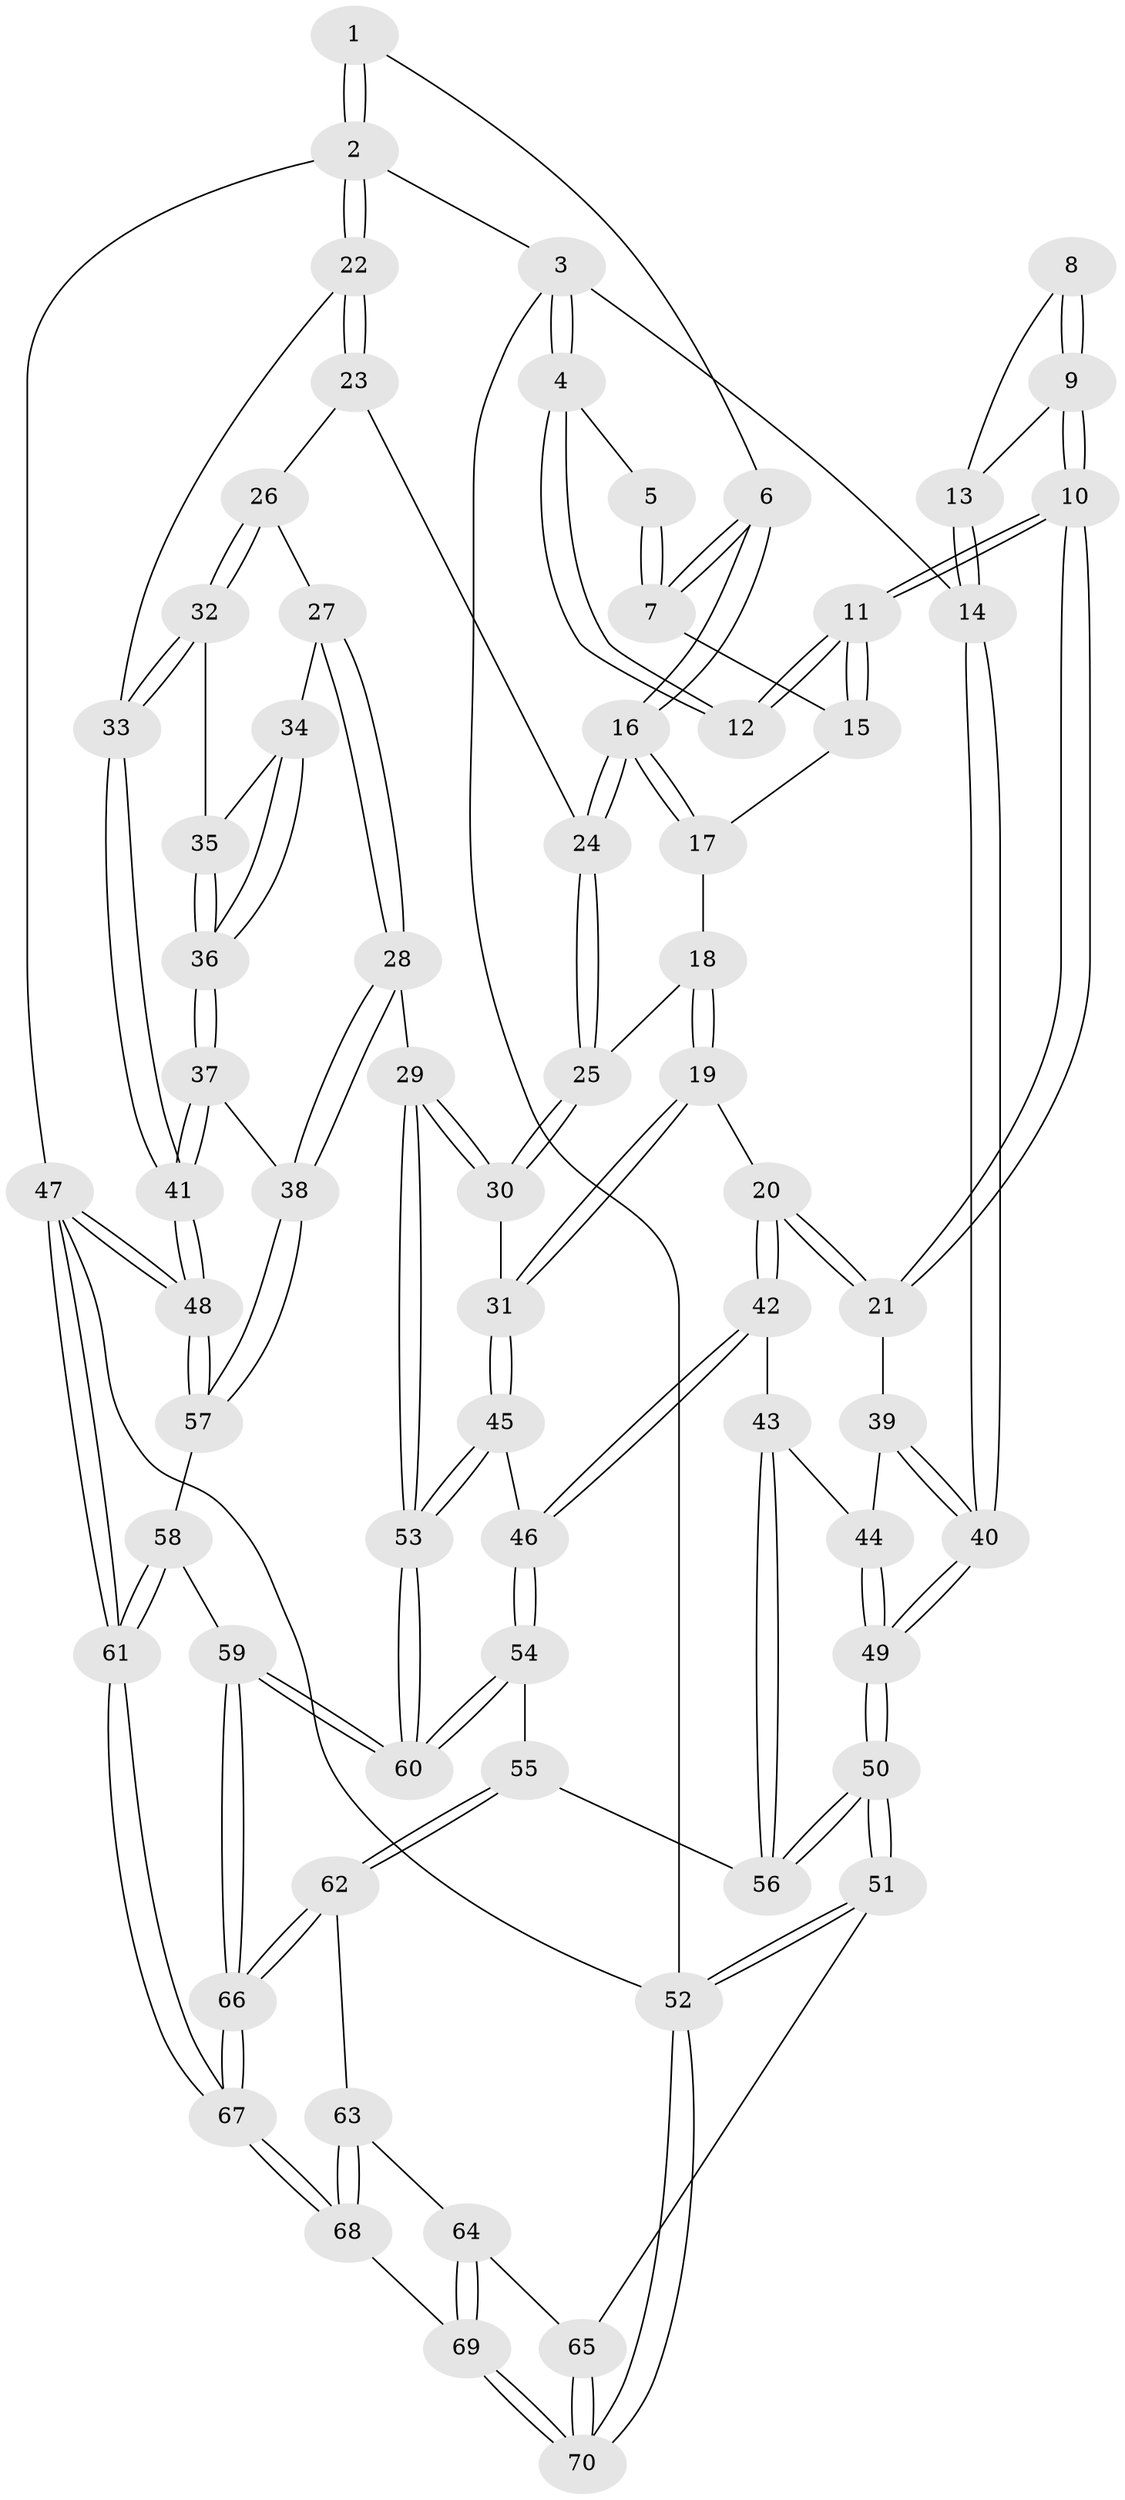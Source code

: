 // coarse degree distribution, {7: 0.05714285714285714, 3: 0.14285714285714285, 4: 0.3142857142857143, 5: 0.37142857142857144, 6: 0.11428571428571428}
// Generated by graph-tools (version 1.1) at 2025/21/03/04/25 18:21:24]
// undirected, 70 vertices, 172 edges
graph export_dot {
graph [start="1"]
  node [color=gray90,style=filled];
  1 [pos="+0.6751171430010414+0"];
  2 [pos="+1+0"];
  3 [pos="+0+0"];
  4 [pos="+0+0"];
  5 [pos="+0.2722784438452248+0"];
  6 [pos="+0.6647877227699758+0.0378647385959166"];
  7 [pos="+0.29513456330396337+0.0346374122235344"];
  8 [pos="+0.05704010047107832+0.09429580265324693"];
  9 [pos="+0.185286659682447+0.2359083403655329"];
  10 [pos="+0.19306705416007375+0.2402443252138481"];
  11 [pos="+0.22783242312031532+0.15099902747711563"];
  12 [pos="+0.04597813810947318+0"];
  13 [pos="+0+0.170171887770431"];
  14 [pos="+0+0.17413419069564884"];
  15 [pos="+0.2916427511951379+0.06912470815764858"];
  16 [pos="+0.6685878107696513+0.08567580294208187"];
  17 [pos="+0.40643659852774516+0.1331484039021971"];
  18 [pos="+0.4135176640827525+0.22178557554846254"];
  19 [pos="+0.28514692088963+0.3272568563720031"];
  20 [pos="+0.20568496196700015+0.3080570814171245"];
  21 [pos="+0.20005725147008777+0.30214140713531784"];
  22 [pos="+1+0"];
  23 [pos="+0.7075660035470022+0.14984279842015832"];
  24 [pos="+0.6863484029342937+0.13246161636944043"];
  25 [pos="+0.5433598618179873+0.270743723875613"];
  26 [pos="+0.7355764018005605+0.18128349341600114"];
  27 [pos="+0.7371286952195034+0.21634962900947133"];
  28 [pos="+0.7023576385677454+0.4648913554508441"];
  29 [pos="+0.6189869626605383+0.4684381498601768"];
  30 [pos="+0.5090432664592597+0.35538594514359717"];
  31 [pos="+0.39705451489538085+0.40175061768732134"];
  32 [pos="+1+0.24167580532291627"];
  33 [pos="+1+0.21280442725009266"];
  34 [pos="+0.8388896207857066+0.3668061595743282"];
  35 [pos="+0.9501831174396489+0.32721934323875107"];
  36 [pos="+0.8716924328249364+0.5043490820678995"];
  37 [pos="+0.8662287456614205+0.5343391795996012"];
  38 [pos="+0.7772275451084616+0.532307847167099"];
  39 [pos="+0.17284292428567635+0.3104896027485197"];
  40 [pos="+0+0.27481791997599797"];
  41 [pos="+1+0.7219185978321393"];
  42 [pos="+0.19617398323359603+0.40912904538284833"];
  43 [pos="+0.15596913176635213+0.47555208425322615"];
  44 [pos="+0+0.46479113881067796"];
  45 [pos="+0.4031768164294771+0.5365057415417587"];
  46 [pos="+0.2988583321562892+0.5937873601497019"];
  47 [pos="+1+1"];
  48 [pos="+1+1"];
  49 [pos="+0+0.5998017419725947"];
  50 [pos="+0+0.6809748713442879"];
  51 [pos="+0+0.6968499213146486"];
  52 [pos="+0+1"];
  53 [pos="+0.5046387651741985+0.596046272365412"];
  54 [pos="+0.2594373248876188+0.651021798454786"];
  55 [pos="+0.2576126378832463+0.652887441537569"];
  56 [pos="+0.10855296468536714+0.601185028463307"];
  57 [pos="+0.7109856161177478+0.6419313250035338"];
  58 [pos="+0.7073266045549007+0.6456698707407994"];
  59 [pos="+0.5531663302223571+0.7337917444089282"];
  60 [pos="+0.5466588697279888+0.7208253726069626"];
  61 [pos="+1+1"];
  62 [pos="+0.2631883291551926+0.7670247244890522"];
  63 [pos="+0.24551159443450593+0.7909251003814314"];
  64 [pos="+0.19362978002182182+0.8210372223389857"];
  65 [pos="+0.09626000983479406+0.8616342130332326"];
  66 [pos="+0.5425458315908152+0.8256310769889679"];
  67 [pos="+0.6371756017158028+1"];
  68 [pos="+0.42874530995936+1"];
  69 [pos="+0.3486051196391895+1"];
  70 [pos="+0.18367969029946538+1"];
  1 -- 2;
  1 -- 2;
  1 -- 6;
  2 -- 3;
  2 -- 22;
  2 -- 22;
  2 -- 47;
  3 -- 4;
  3 -- 4;
  3 -- 14;
  3 -- 52;
  4 -- 5;
  4 -- 12;
  4 -- 12;
  5 -- 7;
  5 -- 7;
  6 -- 7;
  6 -- 7;
  6 -- 16;
  6 -- 16;
  7 -- 15;
  8 -- 9;
  8 -- 9;
  8 -- 13;
  9 -- 10;
  9 -- 10;
  9 -- 13;
  10 -- 11;
  10 -- 11;
  10 -- 21;
  10 -- 21;
  11 -- 12;
  11 -- 12;
  11 -- 15;
  11 -- 15;
  13 -- 14;
  13 -- 14;
  14 -- 40;
  14 -- 40;
  15 -- 17;
  16 -- 17;
  16 -- 17;
  16 -- 24;
  16 -- 24;
  17 -- 18;
  18 -- 19;
  18 -- 19;
  18 -- 25;
  19 -- 20;
  19 -- 31;
  19 -- 31;
  20 -- 21;
  20 -- 21;
  20 -- 42;
  20 -- 42;
  21 -- 39;
  22 -- 23;
  22 -- 23;
  22 -- 33;
  23 -- 24;
  23 -- 26;
  24 -- 25;
  24 -- 25;
  25 -- 30;
  25 -- 30;
  26 -- 27;
  26 -- 32;
  26 -- 32;
  27 -- 28;
  27 -- 28;
  27 -- 34;
  28 -- 29;
  28 -- 38;
  28 -- 38;
  29 -- 30;
  29 -- 30;
  29 -- 53;
  29 -- 53;
  30 -- 31;
  31 -- 45;
  31 -- 45;
  32 -- 33;
  32 -- 33;
  32 -- 35;
  33 -- 41;
  33 -- 41;
  34 -- 35;
  34 -- 36;
  34 -- 36;
  35 -- 36;
  35 -- 36;
  36 -- 37;
  36 -- 37;
  37 -- 38;
  37 -- 41;
  37 -- 41;
  38 -- 57;
  38 -- 57;
  39 -- 40;
  39 -- 40;
  39 -- 44;
  40 -- 49;
  40 -- 49;
  41 -- 48;
  41 -- 48;
  42 -- 43;
  42 -- 46;
  42 -- 46;
  43 -- 44;
  43 -- 56;
  43 -- 56;
  44 -- 49;
  44 -- 49;
  45 -- 46;
  45 -- 53;
  45 -- 53;
  46 -- 54;
  46 -- 54;
  47 -- 48;
  47 -- 48;
  47 -- 61;
  47 -- 61;
  47 -- 52;
  48 -- 57;
  48 -- 57;
  49 -- 50;
  49 -- 50;
  50 -- 51;
  50 -- 51;
  50 -- 56;
  50 -- 56;
  51 -- 52;
  51 -- 52;
  51 -- 65;
  52 -- 70;
  52 -- 70;
  53 -- 60;
  53 -- 60;
  54 -- 55;
  54 -- 60;
  54 -- 60;
  55 -- 56;
  55 -- 62;
  55 -- 62;
  57 -- 58;
  58 -- 59;
  58 -- 61;
  58 -- 61;
  59 -- 60;
  59 -- 60;
  59 -- 66;
  59 -- 66;
  61 -- 67;
  61 -- 67;
  62 -- 63;
  62 -- 66;
  62 -- 66;
  63 -- 64;
  63 -- 68;
  63 -- 68;
  64 -- 65;
  64 -- 69;
  64 -- 69;
  65 -- 70;
  65 -- 70;
  66 -- 67;
  66 -- 67;
  67 -- 68;
  67 -- 68;
  68 -- 69;
  69 -- 70;
  69 -- 70;
}
